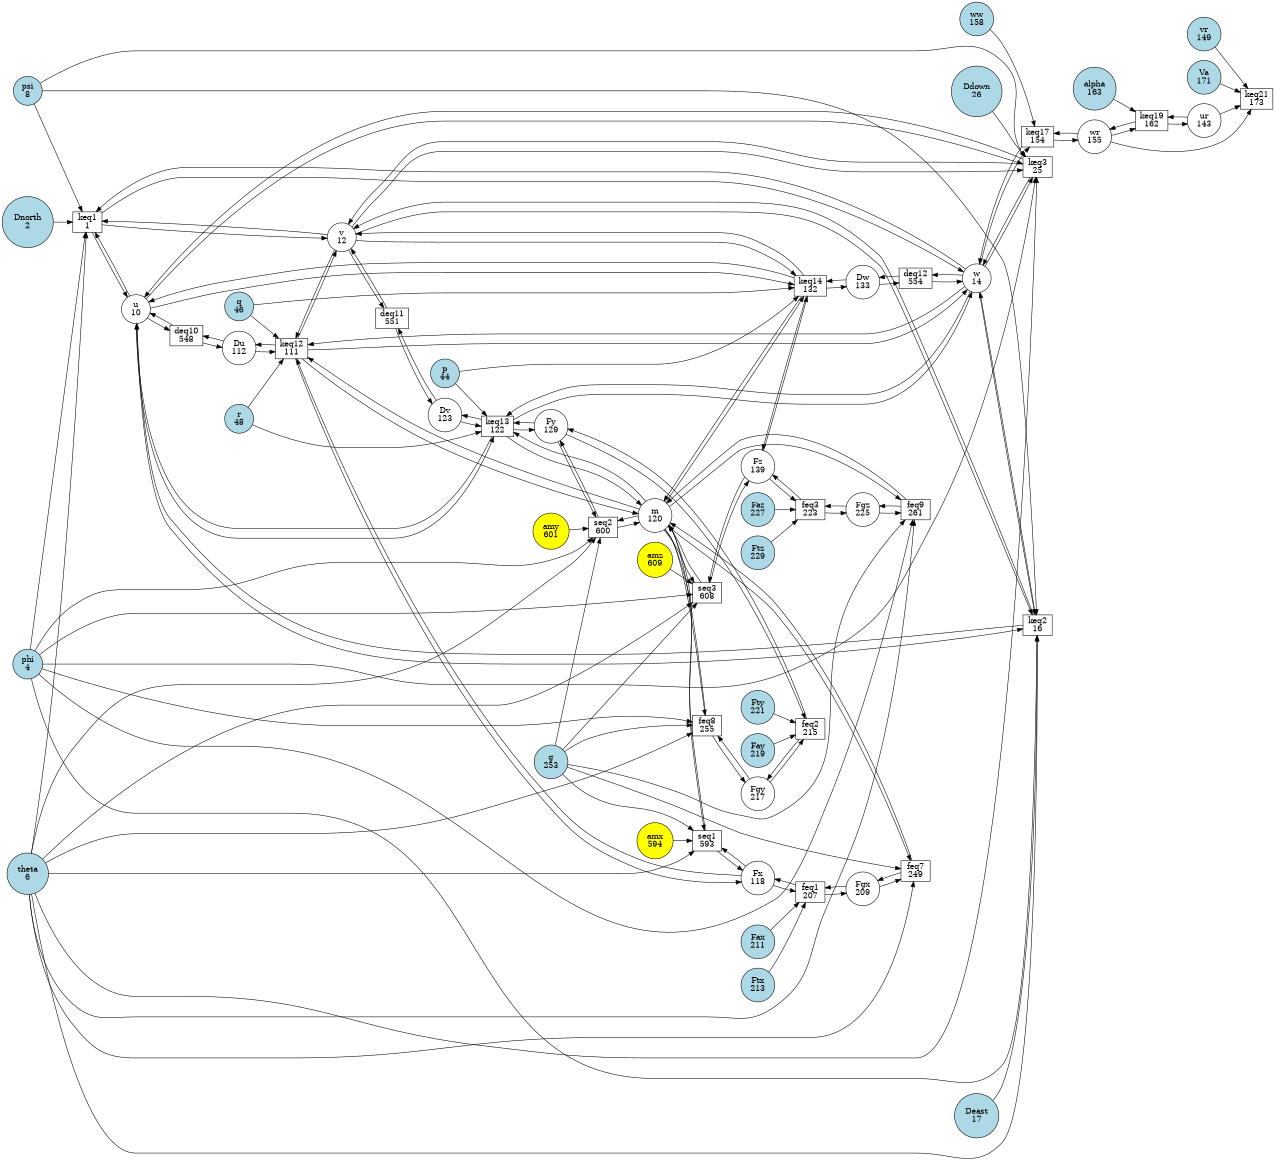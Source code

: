 digraph G {
rankdir = LR;
size ="8.5"
node [shape = box, fillcolor = white, style = filled, label="keq1
1"]; keq1;
node [shape = box, fillcolor = white, style = filled, label="keq2
16"]; keq2;
node [shape = box, fillcolor = white, style = filled, label="keq3
25"]; keq3;
node [shape = box, fillcolor = white, style = filled, label="keq12
111"]; keq12;
node [shape = box, fillcolor = white, style = filled, label="keq13
122"]; keq13;
node [shape = box, fillcolor = white, style = filled, label="keq14
132"]; keq14;
node [shape = box, fillcolor = white, style = filled, label="keq17
154"]; keq17;
node [shape = box, fillcolor = white, style = filled, label="keq19
162"]; keq19;
node [shape = box, fillcolor = white, style = filled, label="keq21
173"]; keq21;
node [shape = box, fillcolor = white, style = filled, label="feq1
207"]; feq1;
node [shape = box, fillcolor = white, style = filled, label="feq2
215"]; feq2;
node [shape = box, fillcolor = white, style = filled, label="feq3
223"]; feq3;
node [shape = box, fillcolor = white, style = filled, label="feq7
249"]; feq7;
node [shape = box, fillcolor = white, style = filled, label="feq8
255"]; feq8;
node [shape = box, fillcolor = white, style = filled, label="feq9
261"]; feq9;
node [shape = box, fillcolor = white, style = filled, label="deq10
548"]; deq10;
node [shape = box, fillcolor = white, style = filled, label="deq11
551"]; deq11;
node [shape = box, fillcolor = white, style = filled, label="deq12
554"]; deq12;
node [shape = box, fillcolor = white, style = filled, label="seq1
593"]; seq1;
node [shape = box, fillcolor = white, style = filled, label="seq2
600"]; seq2;
node [shape = box, fillcolor = white, style = filled, label="seq3
608"]; seq3;
node [shape = circle, fillcolor = lightblue, style = filled, label="Dnorth
2"]; Dnorth;
node [shape = circle, fillcolor = lightblue, style = filled, label="phi
4"]; phi;
node [shape = circle, fillcolor = lightblue, style = filled, label="theta
6"]; theta;
node [shape = circle, fillcolor = lightblue, style = filled, label="psi
8"]; psi;
node [shape = circle, fillcolor = white, style = filled, label="u
10"]; u;
node [shape = circle, fillcolor = white, style = filled, label="v
12"]; v;
node [shape = circle, fillcolor = white, style = filled, label="w
14"]; w;
node [shape = circle, fillcolor = lightblue, style = filled, label="Deast
17"]; Deast;
node [shape = circle, fillcolor = lightblue, style = filled, label="Ddown
26"]; Ddown;
node [shape = circle, fillcolor = lightblue, style = filled, label="p
44"]; p;
node [shape = circle, fillcolor = lightblue, style = filled, label="q
46"]; q;
node [shape = circle, fillcolor = lightblue, style = filled, label="r
48"]; r;
node [shape = circle, fillcolor = white, style = filled, label="Du
112"]; Du;
node [shape = circle, fillcolor = white, style = filled, label="Fx
118"]; Fx;
node [shape = circle, fillcolor = white, style = filled, label="m
120"]; m;
node [shape = circle, fillcolor = white, style = filled, label="Dv
123"]; Dv;
node [shape = circle, fillcolor = white, style = filled, label="Fy
129"]; Fy;
node [shape = circle, fillcolor = white, style = filled, label="Dw
133"]; Dw;
node [shape = circle, fillcolor = white, style = filled, label="Fz
139"]; Fz;
node [shape = circle, fillcolor = white, style = filled, label="ur
143"]; ur;
node [shape = circle, fillcolor = lightblue, style = filled, label="vr
149"]; vr;
node [shape = circle, fillcolor = white, style = filled, label="wr
155"]; wr;
node [shape = circle, fillcolor = lightblue, style = filled, label="ww
158"]; ww;
node [shape = circle, fillcolor = lightblue, style = filled, label="alpha
163"]; alpha;
node [shape = circle, fillcolor = lightblue, style = filled, label="Va
171"]; Va;
node [shape = circle, fillcolor = white, style = filled, label="Fgx
209"]; Fgx;
node [shape = circle, fillcolor = lightblue, style = filled, label="Fax
211"]; Fax;
node [shape = circle, fillcolor = lightblue, style = filled, label="Ftx
213"]; Ftx;
node [shape = circle, fillcolor = white, style = filled, label="Fgy
217"]; Fgy;
node [shape = circle, fillcolor = lightblue, style = filled, label="Fay
219"]; Fay;
node [shape = circle, fillcolor = lightblue, style = filled, label="Fty
221"]; Fty;
node [shape = circle, fillcolor = white, style = filled, label="Fgz
225"]; Fgz;
node [shape = circle, fillcolor = lightblue, style = filled, label="Faz
227"]; Faz;
node [shape = circle, fillcolor = lightblue, style = filled, label="Ftz
229"]; Ftz;
node [shape = circle, fillcolor = lightblue, style = filled, label="g
253"]; g;
node [shape = circle, fillcolor = yellow, style = filled, label="amx
594"]; amx;
node [shape = circle, fillcolor = yellow, style = filled, label="amy
601"]; amy;
node [shape = circle, fillcolor = yellow, style = filled, label="amz
609"]; amz;
Dnorth -> keq1 [penwidth = 1];
phi -> keq1 [penwidth = 1];
theta -> keq1 [penwidth = 1];
psi -> keq1 [penwidth = 1];
keq1 -> u [penwidth = 1];
u -> keq1 [penwidth = 1];
keq1 -> v [penwidth = 1];
v -> keq1 [penwidth = 1];
keq1 -> w [penwidth = 1];
w -> keq1 [penwidth = 1];
Deast -> keq2 [penwidth = 1];
phi -> keq2 [penwidth = 1];
theta -> keq2 [penwidth = 1];
psi -> keq2 [penwidth = 1];
keq2 -> u [penwidth = 1];
u -> keq2 [penwidth = 1];
keq2 -> v [penwidth = 1];
v -> keq2 [penwidth = 1];
keq2 -> w [penwidth = 1];
w -> keq2 [penwidth = 1];
Ddown -> keq3 [penwidth = 1];
phi -> keq3 [penwidth = 1];
theta -> keq3 [penwidth = 1];
psi -> keq3 [penwidth = 1];
keq3 -> u [penwidth = 1];
u -> keq3 [penwidth = 1];
keq3 -> v [penwidth = 1];
v -> keq3 [penwidth = 1];
keq3 -> w [penwidth = 1];
w -> keq3 [penwidth = 1];
keq12 -> Du [penwidth = 1];
Du -> keq12 [penwidth = 1];
keq12 -> v [penwidth = 1];
v -> keq12 [penwidth = 1];
keq12 -> w [penwidth = 1];
w -> keq12 [penwidth = 1];
r -> keq12 [penwidth = 1];
q -> keq12 [penwidth = 1];
keq12 -> Fx [penwidth = 1];
Fx -> keq12 [penwidth = 1];
keq12 -> m [penwidth = 1];
m -> keq12 [penwidth = 1];
keq13 -> Dv [penwidth = 1];
Dv -> keq13 [penwidth = 1];
keq13 -> u [penwidth = 1];
u -> keq13 [penwidth = 1];
keq13 -> w [penwidth = 1];
w -> keq13 [penwidth = 1];
p -> keq13 [penwidth = 1];
r -> keq13 [penwidth = 1];
keq13 -> Fy [penwidth = 1];
Fy -> keq13 [penwidth = 1];
keq13 -> m [penwidth = 1];
m -> keq13 [penwidth = 1];
keq14 -> Dw [penwidth = 1];
Dw -> keq14 [penwidth = 1];
keq14 -> u [penwidth = 1];
u -> keq14 [penwidth = 1];
keq14 -> v [penwidth = 1];
v -> keq14 [penwidth = 1];
p -> keq14 [penwidth = 1];
q -> keq14 [penwidth = 1];
keq14 -> Fz [penwidth = 1];
Fz -> keq14 [penwidth = 1];
keq14 -> m [penwidth = 1];
m -> keq14 [penwidth = 1];
keq17 -> wr [penwidth = 1];
wr -> keq17 [penwidth = 1];
keq17 -> w [penwidth = 1];
w -> keq17 [penwidth = 1];
ww -> keq17 [penwidth = 1];
alpha -> keq19 [penwidth = 1];
keq19 -> wr [penwidth = 1];
wr -> keq19 [penwidth = 1];
keq19 -> ur [penwidth = 1];
ur -> keq19 [penwidth = 1];
Va -> keq21 [penwidth = 1];
ur -> keq21 [penwidth = 1];
vr -> keq21 [penwidth = 1];
wr -> keq21 [penwidth = 1];
feq1 -> Fx [penwidth = 1];
Fx -> feq1 [penwidth = 1];
feq1 -> Fgx [penwidth = 1];
Fgx -> feq1 [penwidth = 1];
Fax -> feq1 [penwidth = 1];
Ftx -> feq1 [penwidth = 1];
feq2 -> Fy [penwidth = 1];
Fy -> feq2 [penwidth = 1];
feq2 -> Fgy [penwidth = 1];
Fgy -> feq2 [penwidth = 1];
Fay -> feq2 [penwidth = 1];
Fty -> feq2 [penwidth = 1];
feq3 -> Fz [penwidth = 1];
Fz -> feq3 [penwidth = 1];
feq3 -> Fgz [penwidth = 1];
Fgz -> feq3 [penwidth = 1];
Faz -> feq3 [penwidth = 1];
Ftz -> feq3 [penwidth = 1];
feq7 -> Fgx [penwidth = 1];
Fgx -> feq7 [penwidth = 1];
theta -> feq7 [penwidth = 1];
feq7 -> m [penwidth = 1];
m -> feq7 [penwidth = 1];
g -> feq7 [penwidth = 1];
feq8 -> Fgy [penwidth = 1];
Fgy -> feq8 [penwidth = 1];
phi -> feq8 [penwidth = 1];
theta -> feq8 [penwidth = 1];
feq8 -> m [penwidth = 1];
m -> feq8 [penwidth = 1];
g -> feq8 [penwidth = 1];
feq9 -> Fgz [penwidth = 1];
Fgz -> feq9 [penwidth = 1];
phi -> feq9 [penwidth = 1];
theta -> feq9 [penwidth = 1];
feq9 -> m [penwidth = 1];
m -> feq9 [penwidth = 1];
g -> feq9 [penwidth = 1];
deq10 -> Du [penwidth = 1];
Du -> deq10 [penwidth = 1];
deq10 -> u [penwidth = 1];
u -> deq10 [penwidth = 1];
deq11 -> Dv [penwidth = 1];
Dv -> deq11 [penwidth = 1];
deq11 -> v [penwidth = 1];
v -> deq11 [penwidth = 1];
deq12 -> Dw [penwidth = 1];
Dw -> deq12 [penwidth = 1];
deq12 -> w [penwidth = 1];
w -> deq12 [penwidth = 1];
amx -> seq1 [penwidth = 1];
seq1 -> Fx [penwidth = 1];
Fx -> seq1 [penwidth = 1];
seq1 -> m [penwidth = 1];
m -> seq1 [penwidth = 1];
g -> seq1 [penwidth = 1];
theta -> seq1 [penwidth = 1];
amy -> seq2 [penwidth = 1];
seq2 -> Fy [penwidth = 1];
Fy -> seq2 [penwidth = 1];
seq2 -> m [penwidth = 1];
m -> seq2 [penwidth = 1];
g -> seq2 [penwidth = 1];
phi -> seq2 [penwidth = 1];
theta -> seq2 [penwidth = 1];
amz -> seq3 [penwidth = 1];
seq3 -> Fz [penwidth = 1];
Fz -> seq3 [penwidth = 1];
seq3 -> m [penwidth = 1];
m -> seq3 [penwidth = 1];
g -> seq3 [penwidth = 1];
phi -> seq3 [penwidth = 1];
theta -> seq3 [penwidth = 1];
}
